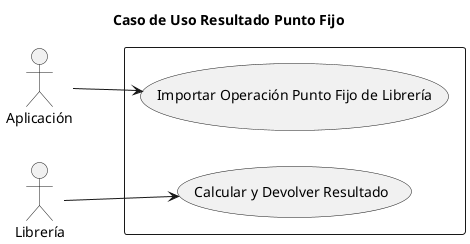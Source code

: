 @startuml

title Caso de Uso Resultado Punto Fijo

left to right direction

actor Aplicación as aplication
actor Librería as library

rectangle  {
    usecase "Importar Operación Punto Fijo de Librería" as importar
    usecase "Calcular y Devolver Resultado" as calcular

}

aplication --> importar: ""
library --> calcular: ""

@enduml